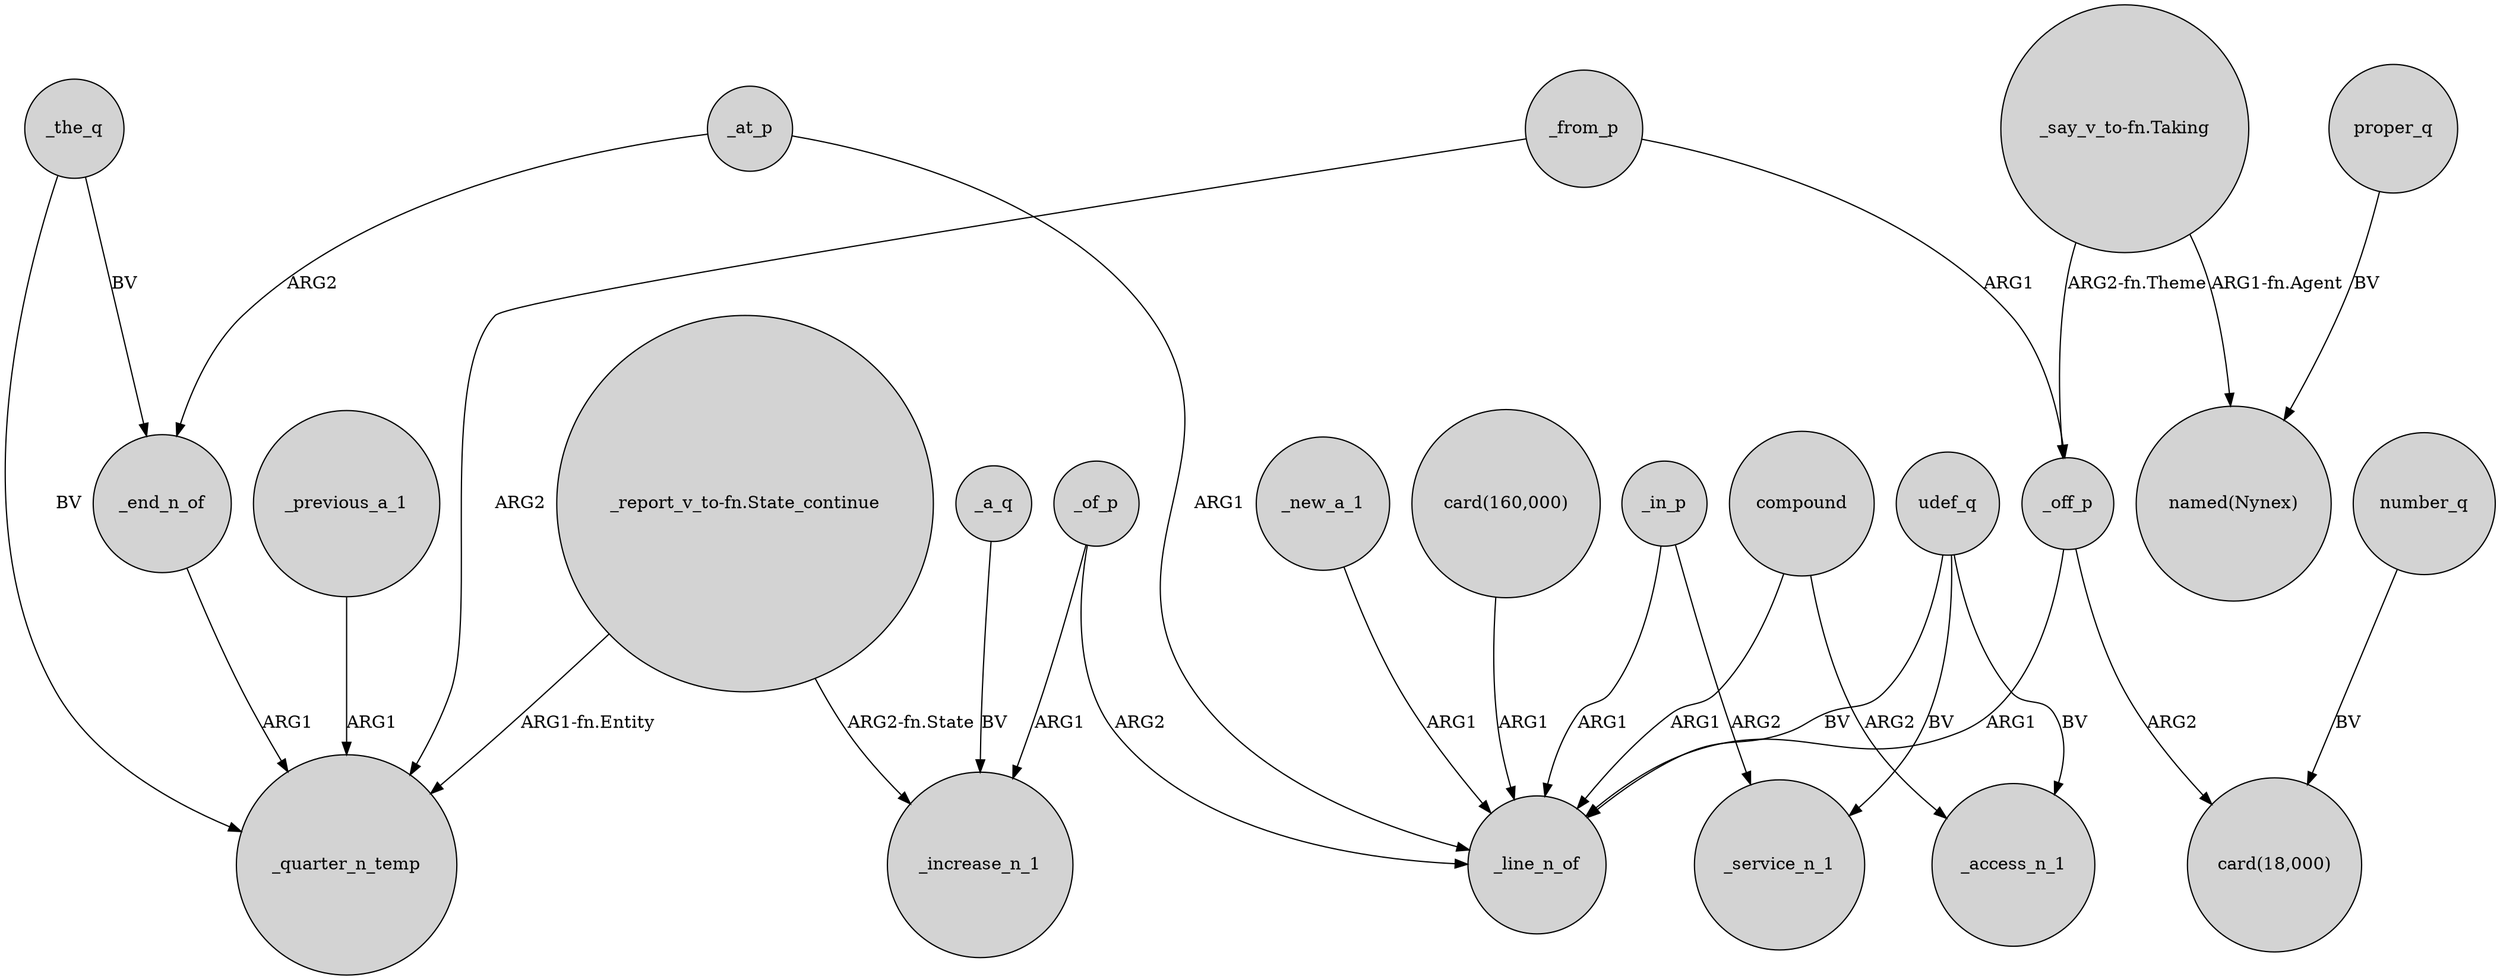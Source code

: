digraph {
	node [shape=circle style=filled]
	_from_p -> _quarter_n_temp [label=ARG2]
	_off_p -> _line_n_of [label=ARG1]
	_at_p -> _end_n_of [label=ARG2]
	udef_q -> _service_n_1 [label=BV]
	udef_q -> _line_n_of [label=BV]
	_of_p -> _increase_n_1 [label=ARG1]
	compound -> _access_n_1 [label=ARG2]
	"_say_v_to-fn.Taking" -> "named(Nynex)" [label="ARG1-fn.Agent"]
	"_report_v_to-fn.State_continue" -> _increase_n_1 [label="ARG2-fn.State"]
	_the_q -> _quarter_n_temp [label=BV]
	_previous_a_1 -> _quarter_n_temp [label=ARG1]
	"_say_v_to-fn.Taking" -> _off_p [label="ARG2-fn.Theme"]
	_at_p -> _line_n_of [label=ARG1]
	_of_p -> _line_n_of [label=ARG2]
	"card(160,000)" -> _line_n_of [label=ARG1]
	compound -> _line_n_of [label=ARG1]
	_new_a_1 -> _line_n_of [label=ARG1]
	_in_p -> _service_n_1 [label=ARG2]
	_in_p -> _line_n_of [label=ARG1]
	number_q -> "card(18,000)" [label=BV]
	proper_q -> "named(Nynex)" [label=BV]
	udef_q -> _access_n_1 [label=BV]
	_a_q -> _increase_n_1 [label=BV]
	_off_p -> "card(18,000)" [label=ARG2]
	"_report_v_to-fn.State_continue" -> _quarter_n_temp [label="ARG1-fn.Entity"]
	_end_n_of -> _quarter_n_temp [label=ARG1]
	_the_q -> _end_n_of [label=BV]
	_from_p -> _off_p [label=ARG1]
}
